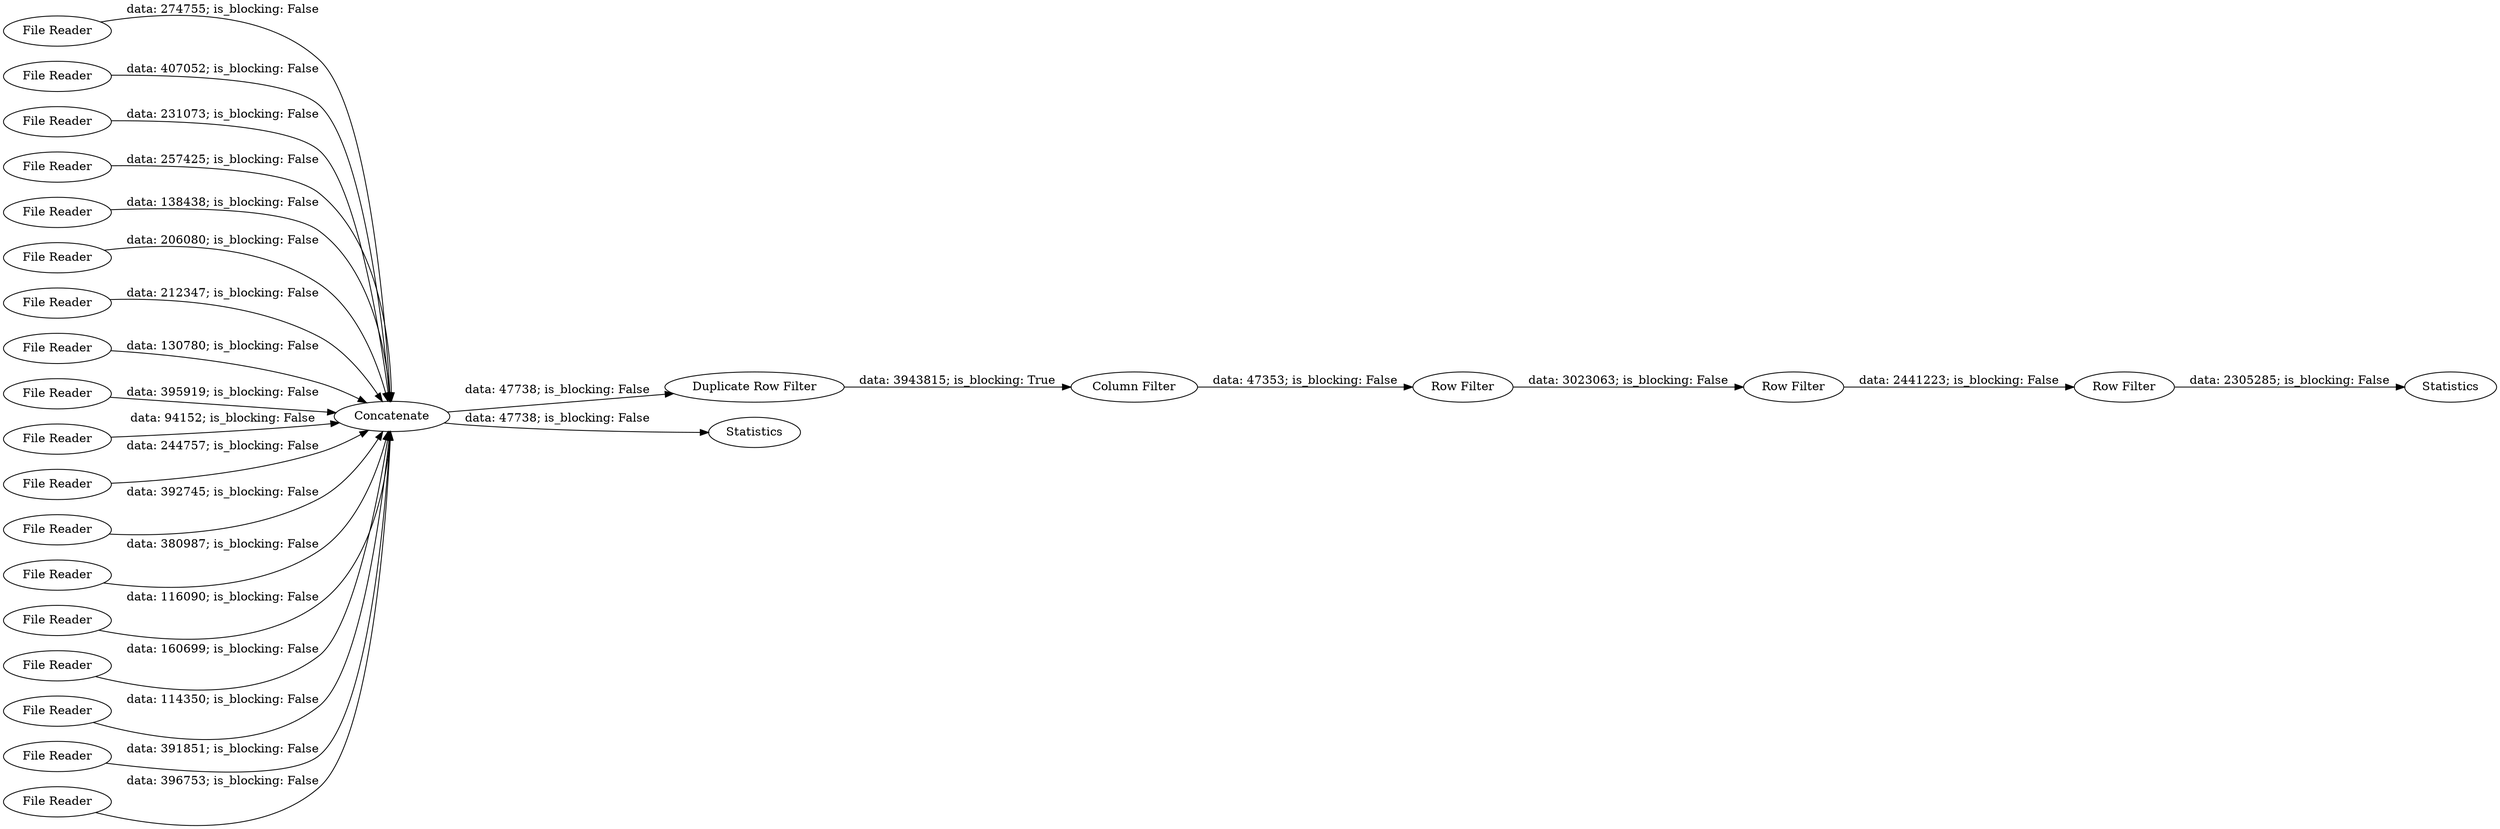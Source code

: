 digraph {
	"-6841069562759844151_22" [label="File Reader"]
	"-6841069562759844151_33" [label="File Reader"]
	"-6841069562759844151_41" [label="Duplicate Row Filter"]
	"-6841069562759844151_46" [label="Row Filter"]
	"-6841069562759844151_44" [label="Row Filter"]
	"-6841069562759844151_29" [label="File Reader"]
	"-6841069562759844151_34" [label="File Reader"]
	"-6841069562759844151_27" [label="File Reader"]
	"-6841069562759844151_20" [label="File Reader"]
	"-6841069562759844151_21" [label="File Reader"]
	"-6841069562759844151_26" [label="File Reader"]
	"-6841069562759844151_31" [label="File Reader"]
	"-6841069562759844151_24" [label="File Reader"]
	"-6841069562759844151_42" [label="Column Filter"]
	"-6841069562759844151_25" [label="File Reader"]
	"-6841069562759844151_32" [label="File Reader"]
	"-6841069562759844151_36" [label="File Reader"]
	"-6841069562759844151_23" [label="File Reader"]
	"-6841069562759844151_40" [label=Statistics]
	"-6841069562759844151_43" [label=Statistics]
	"-6841069562759844151_45" [label="Row Filter"]
	"-6841069562759844151_28" [label="File Reader"]
	"-6841069562759844151_35" [label="File Reader"]
	"-6841069562759844151_39" [label=Concatenate]
	"-6841069562759844151_30" [label="File Reader"]
	"-6841069562759844151_37" [label="File Reader"]
	"-6841069562759844151_22" -> "-6841069562759844151_39" [label="data: 274755; is_blocking: False"]
	"-6841069562759844151_34" -> "-6841069562759844151_39" [label="data: 257425; is_blocking: False"]
	"-6841069562759844151_21" -> "-6841069562759844151_39" [label="data: 212347; is_blocking: False"]
	"-6841069562759844151_46" -> "-6841069562759844151_44" [label="data: 3023063; is_blocking: False"]
	"-6841069562759844151_20" -> "-6841069562759844151_39" [label="data: 206080; is_blocking: False"]
	"-6841069562759844151_23" -> "-6841069562759844151_39" [label="data: 116090; is_blocking: False"]
	"-6841069562759844151_24" -> "-6841069562759844151_39" [label="data: 94152; is_blocking: False"]
	"-6841069562759844151_28" -> "-6841069562759844151_39" [label="data: 160699; is_blocking: False"]
	"-6841069562759844151_44" -> "-6841069562759844151_45" [label="data: 2441223; is_blocking: False"]
	"-6841069562759844151_26" -> "-6841069562759844151_39" [label="data: 130780; is_blocking: False"]
	"-6841069562759844151_35" -> "-6841069562759844151_39" [label="data: 114350; is_blocking: False"]
	"-6841069562759844151_41" -> "-6841069562759844151_42" [label="data: 3943815; is_blocking: True"]
	"-6841069562759844151_39" -> "-6841069562759844151_41" [label="data: 47738; is_blocking: False"]
	"-6841069562759844151_31" -> "-6841069562759844151_39" [label="data: 395919; is_blocking: False"]
	"-6841069562759844151_25" -> "-6841069562759844151_39" [label="data: 244757; is_blocking: False"]
	"-6841069562759844151_32" -> "-6841069562759844151_39" [label="data: 392745; is_blocking: False"]
	"-6841069562759844151_39" -> "-6841069562759844151_40" [label="data: 47738; is_blocking: False"]
	"-6841069562759844151_29" -> "-6841069562759844151_39" [label="data: 231073; is_blocking: False"]
	"-6841069562759844151_27" -> "-6841069562759844151_39" [label="data: 138438; is_blocking: False"]
	"-6841069562759844151_33" -> "-6841069562759844151_39" [label="data: 407052; is_blocking: False"]
	"-6841069562759844151_37" -> "-6841069562759844151_39" [label="data: 396753; is_blocking: False"]
	"-6841069562759844151_42" -> "-6841069562759844151_46" [label="data: 47353; is_blocking: False"]
	"-6841069562759844151_45" -> "-6841069562759844151_43" [label="data: 2305285; is_blocking: False"]
	"-6841069562759844151_30" -> "-6841069562759844151_39" [label="data: 391851; is_blocking: False"]
	"-6841069562759844151_36" -> "-6841069562759844151_39" [label="data: 380987; is_blocking: False"]
	rankdir=LR
}
